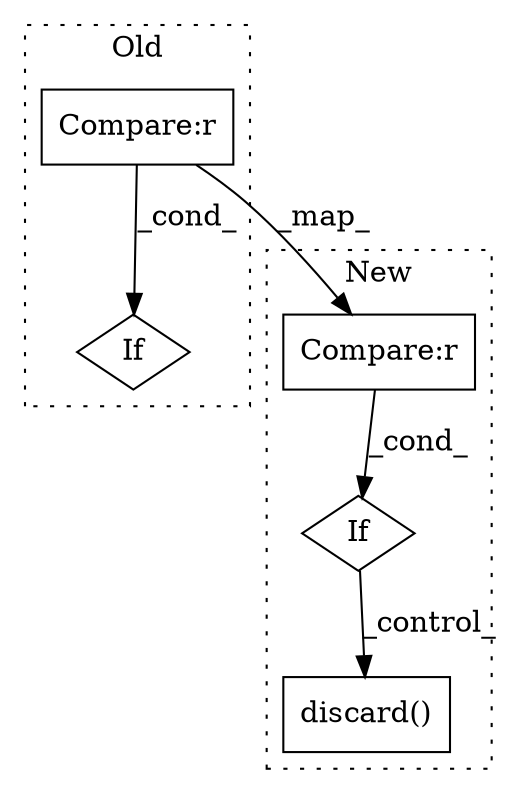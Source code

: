 digraph G {
subgraph cluster0 {
1 [label="If" a="96" s="6428" l="3" shape="diamond"];
4 [label="Compare:r" a="40" s="6431" l="32" shape="box"];
label = "Old";
style="dotted";
}
subgraph cluster1 {
2 [label="discard()" a="75" s="7276,7322" l="36,1" shape="box"];
3 [label="Compare:r" a="40" s="6601" l="32" shape="box"];
5 [label="If" a="96" s="6598" l="3" shape="diamond"];
label = "New";
style="dotted";
}
3 -> 5 [label="_cond_"];
4 -> 1 [label="_cond_"];
4 -> 3 [label="_map_"];
5 -> 2 [label="_control_"];
}